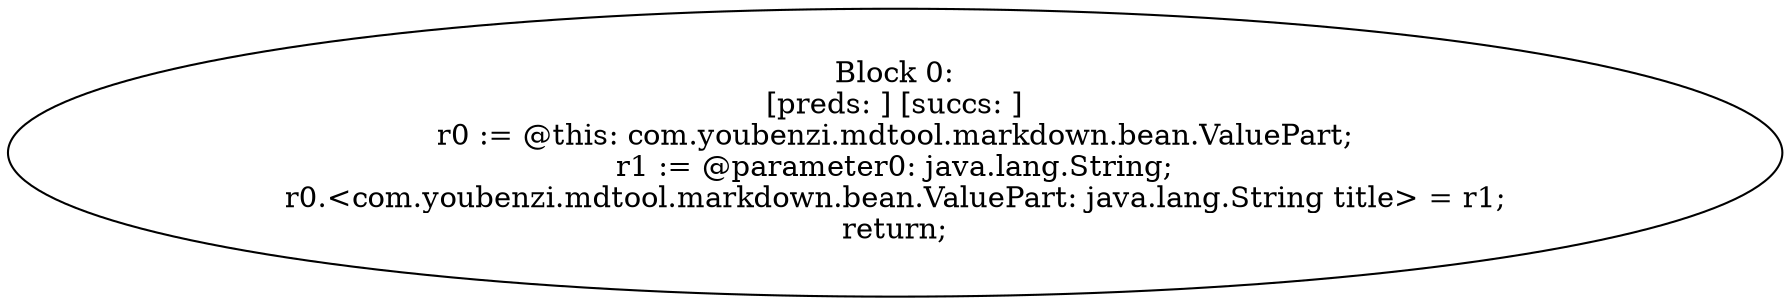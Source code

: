 digraph "unitGraph" {
    "Block 0:
[preds: ] [succs: ]
r0 := @this: com.youbenzi.mdtool.markdown.bean.ValuePart;
r1 := @parameter0: java.lang.String;
r0.<com.youbenzi.mdtool.markdown.bean.ValuePart: java.lang.String title> = r1;
return;
"
}
